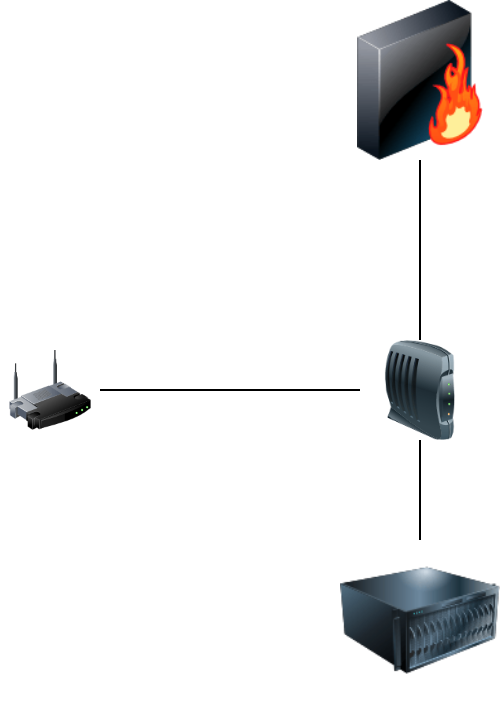 <mxfile version="24.2.3" type="github">
  <diagram name="Page-1" id="V0uZchHeSExRjZuonz3X">
    <mxGraphModel dx="1434" dy="746" grid="1" gridSize="10" guides="1" tooltips="1" connect="1" arrows="1" fold="1" page="1" pageScale="1" pageWidth="850" pageHeight="1100" math="0" shadow="0">
      <root>
        <mxCell id="0" />
        <mxCell id="1" parent="0" />
        <mxCell id="ocSimEFBQfXB1t2X-Kqf-1" value="" style="image;html=1;image=img/lib/clip_art/networking/Firewall-page1_128x128.png" vertex="1" parent="1">
          <mxGeometry x="370" y="80" width="80" height="80" as="geometry" />
        </mxCell>
        <mxCell id="ocSimEFBQfXB1t2X-Kqf-3" value="" style="image;html=1;image=img/lib/clip_art/networking/Wireless_Router_128x128.png" vertex="1" parent="1">
          <mxGeometry x="200" y="255" width="50" height="40" as="geometry" />
        </mxCell>
        <mxCell id="ocSimEFBQfXB1t2X-Kqf-4" value="" style="image;html=1;image=img/lib/clip_art/networking/Modem_128x128.png" vertex="1" parent="1">
          <mxGeometry x="380" y="250" width="60" height="50" as="geometry" />
        </mxCell>
        <mxCell id="ocSimEFBQfXB1t2X-Kqf-5" value="" style="endArrow=none;html=1;rounded=0;" edge="1" parent="1" source="ocSimEFBQfXB1t2X-Kqf-4" target="ocSimEFBQfXB1t2X-Kqf-1">
          <mxGeometry width="50" height="50" relative="1" as="geometry">
            <mxPoint x="400" y="410" as="sourcePoint" />
            <mxPoint x="450" y="360" as="targetPoint" />
            <Array as="points" />
          </mxGeometry>
        </mxCell>
        <mxCell id="ocSimEFBQfXB1t2X-Kqf-6" value="" style="endArrow=none;html=1;rounded=0;" edge="1" parent="1" source="ocSimEFBQfXB1t2X-Kqf-3" target="ocSimEFBQfXB1t2X-Kqf-4">
          <mxGeometry width="50" height="50" relative="1" as="geometry">
            <mxPoint x="250" y="280" as="sourcePoint" />
            <mxPoint x="300" y="230" as="targetPoint" />
          </mxGeometry>
        </mxCell>
        <mxCell id="ocSimEFBQfXB1t2X-Kqf-7" value="" style="endArrow=none;html=1;rounded=0;" edge="1" parent="1" source="ocSimEFBQfXB1t2X-Kqf-8" target="ocSimEFBQfXB1t2X-Kqf-4">
          <mxGeometry width="50" height="50" relative="1" as="geometry">
            <mxPoint x="410" y="390" as="sourcePoint" />
            <mxPoint x="435" y="330" as="targetPoint" />
          </mxGeometry>
        </mxCell>
        <mxCell id="ocSimEFBQfXB1t2X-Kqf-8" value="" style="image;html=1;image=img/lib/clip_art/computers/Server_128x128.png" vertex="1" parent="1">
          <mxGeometry x="370" y="350" width="80" height="80" as="geometry" />
        </mxCell>
      </root>
    </mxGraphModel>
  </diagram>
</mxfile>
